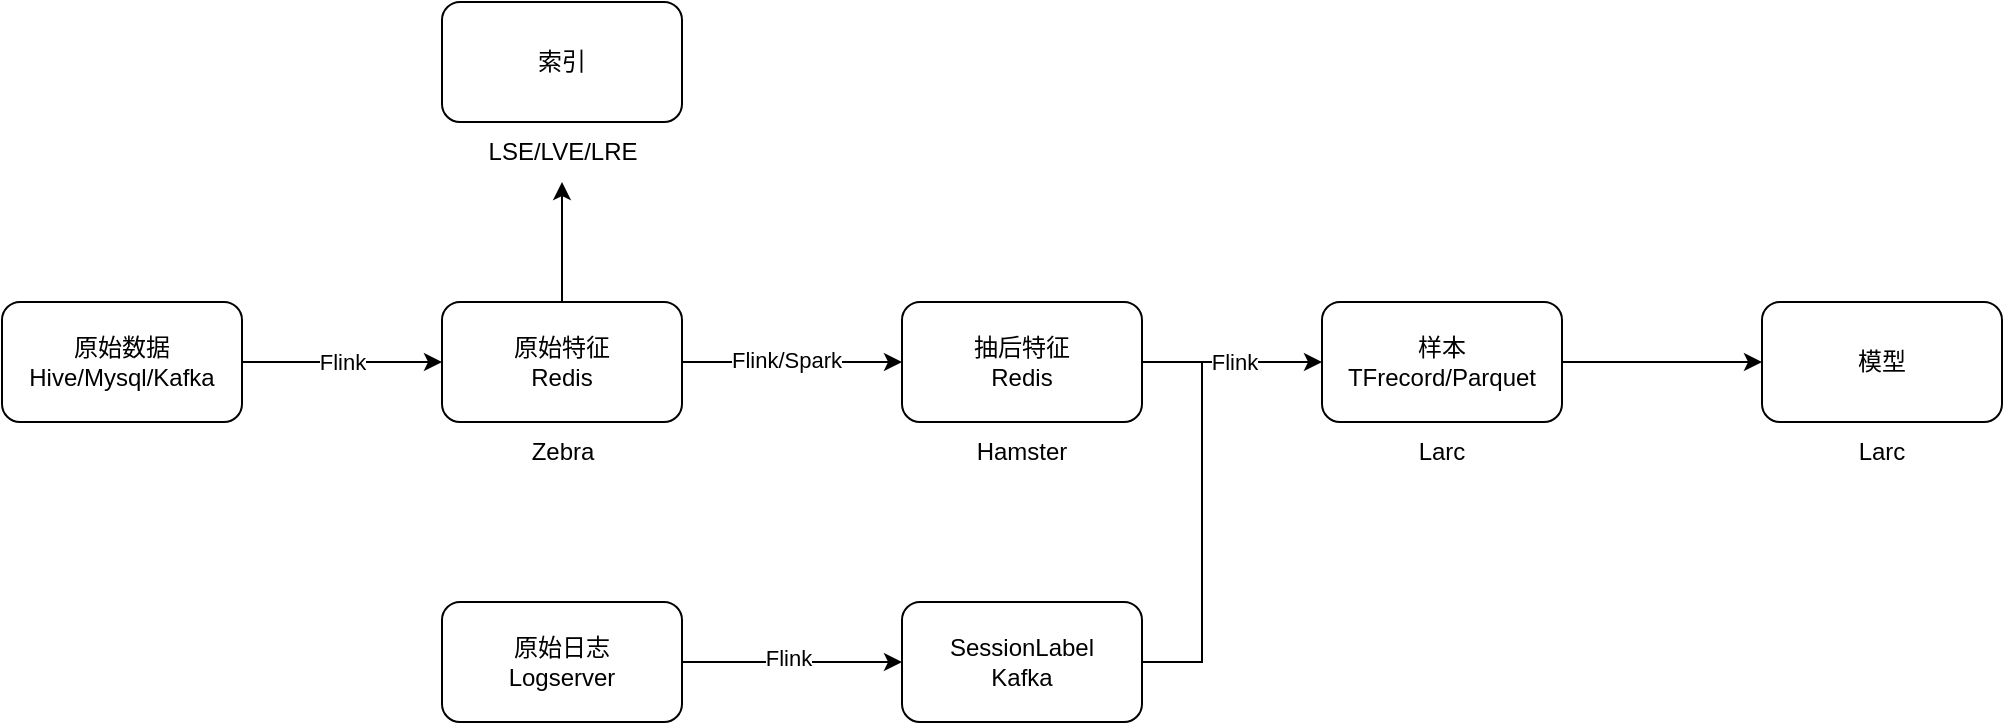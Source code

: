 <mxfile version="26.0.2">
  <diagram name="Page-1" id="Rh6VlPvLoZntSHXJzEm3">
    <mxGraphModel dx="1026" dy="1750" grid="1" gridSize="10" guides="1" tooltips="1" connect="1" arrows="1" fold="1" page="1" pageScale="1" pageWidth="850" pageHeight="1100" math="0" shadow="0">
      <root>
        <mxCell id="0" />
        <mxCell id="1" parent="0" />
        <mxCell id="I_cUN8AiSvmmq4-lAWB_-1" value="SessionLabel&lt;div&gt;Kafka&lt;/div&gt;" style="rounded=1;whiteSpace=wrap;html=1;" vertex="1" parent="1">
          <mxGeometry x="580" y="220" width="120" height="60" as="geometry" />
        </mxCell>
        <mxCell id="I_cUN8AiSvmmq4-lAWB_-7" value="Flink" style="edgeStyle=orthogonalEdgeStyle;rounded=0;orthogonalLoop=1;jettySize=auto;html=1;" edge="1" parent="1" source="I_cUN8AiSvmmq4-lAWB_-3" target="I_cUN8AiSvmmq4-lAWB_-5">
          <mxGeometry relative="1" as="geometry" />
        </mxCell>
        <mxCell id="I_cUN8AiSvmmq4-lAWB_-3" value="原始数据&lt;div&gt;&lt;span style=&quot;text-wrap-mode: nowrap;&quot;&gt;Hive/Mysql/Kafka&lt;/span&gt;&lt;/div&gt;" style="rounded=1;whiteSpace=wrap;html=1;" vertex="1" parent="1">
          <mxGeometry x="130" y="70" width="120" height="60" as="geometry" />
        </mxCell>
        <mxCell id="I_cUN8AiSvmmq4-lAWB_-11" value="" style="edgeStyle=orthogonalEdgeStyle;rounded=0;orthogonalLoop=1;jettySize=auto;html=1;" edge="1" parent="1" source="I_cUN8AiSvmmq4-lAWB_-5" target="I_cUN8AiSvmmq4-lAWB_-9">
          <mxGeometry relative="1" as="geometry" />
        </mxCell>
        <mxCell id="I_cUN8AiSvmmq4-lAWB_-14" value="" style="edgeStyle=orthogonalEdgeStyle;rounded=0;orthogonalLoop=1;jettySize=auto;html=1;" edge="1" parent="1" source="I_cUN8AiSvmmq4-lAWB_-5" target="I_cUN8AiSvmmq4-lAWB_-12">
          <mxGeometry relative="1" as="geometry" />
        </mxCell>
        <mxCell id="I_cUN8AiSvmmq4-lAWB_-15" value="Flink/Spark" style="edgeLabel;html=1;align=center;verticalAlign=middle;resizable=0;points=[];" vertex="1" connectable="0" parent="I_cUN8AiSvmmq4-lAWB_-14">
          <mxGeometry x="-0.067" y="1" relative="1" as="geometry">
            <mxPoint as="offset" />
          </mxGeometry>
        </mxCell>
        <mxCell id="I_cUN8AiSvmmq4-lAWB_-5" value="原始特征&lt;div&gt;Redis&lt;/div&gt;" style="rounded=1;whiteSpace=wrap;html=1;" vertex="1" parent="1">
          <mxGeometry x="350" y="70" width="120" height="60" as="geometry" />
        </mxCell>
        <mxCell id="I_cUN8AiSvmmq4-lAWB_-6" value="Zebra" style="text;html=1;align=center;verticalAlign=middle;resizable=0;points=[];autosize=1;strokeColor=none;fillColor=none;" vertex="1" parent="1">
          <mxGeometry x="385" y="130" width="50" height="30" as="geometry" />
        </mxCell>
        <mxCell id="I_cUN8AiSvmmq4-lAWB_-8" value="索引" style="rounded=1;whiteSpace=wrap;html=1;" vertex="1" parent="1">
          <mxGeometry x="350" y="-80" width="120" height="60" as="geometry" />
        </mxCell>
        <mxCell id="I_cUN8AiSvmmq4-lAWB_-9" value="LSE/LVE/LRE" style="text;html=1;align=center;verticalAlign=middle;resizable=0;points=[];autosize=1;strokeColor=none;fillColor=none;" vertex="1" parent="1">
          <mxGeometry x="360" y="-20" width="100" height="30" as="geometry" />
        </mxCell>
        <mxCell id="I_cUN8AiSvmmq4-lAWB_-12" value="抽后特征&lt;div&gt;Redis&lt;/div&gt;" style="rounded=1;whiteSpace=wrap;html=1;" vertex="1" parent="1">
          <mxGeometry x="580" y="70" width="120" height="60" as="geometry" />
        </mxCell>
        <mxCell id="I_cUN8AiSvmmq4-lAWB_-13" value="Hamster" style="text;html=1;align=center;verticalAlign=middle;whiteSpace=wrap;rounded=0;" vertex="1" parent="1">
          <mxGeometry x="610" y="130" width="60" height="30" as="geometry" />
        </mxCell>
        <mxCell id="I_cUN8AiSvmmq4-lAWB_-16" value="原始日志&lt;div&gt;Logserver&lt;/div&gt;" style="rounded=1;whiteSpace=wrap;html=1;" vertex="1" parent="1">
          <mxGeometry x="350" y="220" width="120" height="60" as="geometry" />
        </mxCell>
        <mxCell id="I_cUN8AiSvmmq4-lAWB_-21" value="" style="endArrow=classic;html=1;rounded=0;entryX=0;entryY=0.5;entryDx=0;entryDy=0;exitX=1;exitY=0.5;exitDx=0;exitDy=0;" edge="1" parent="1" source="I_cUN8AiSvmmq4-lAWB_-16" target="I_cUN8AiSvmmq4-lAWB_-1">
          <mxGeometry width="50" height="50" relative="1" as="geometry">
            <mxPoint x="480" y="250" as="sourcePoint" />
            <mxPoint x="530" y="200" as="targetPoint" />
          </mxGeometry>
        </mxCell>
        <mxCell id="I_cUN8AiSvmmq4-lAWB_-22" value="Flink" style="edgeLabel;html=1;align=center;verticalAlign=middle;resizable=0;points=[];" vertex="1" connectable="0" parent="I_cUN8AiSvmmq4-lAWB_-21">
          <mxGeometry x="-0.04" y="2" relative="1" as="geometry">
            <mxPoint as="offset" />
          </mxGeometry>
        </mxCell>
        <mxCell id="I_cUN8AiSvmmq4-lAWB_-30" value="" style="edgeStyle=orthogonalEdgeStyle;rounded=0;orthogonalLoop=1;jettySize=auto;html=1;" edge="1" parent="1" source="I_cUN8AiSvmmq4-lAWB_-23" target="I_cUN8AiSvmmq4-lAWB_-29">
          <mxGeometry relative="1" as="geometry" />
        </mxCell>
        <mxCell id="I_cUN8AiSvmmq4-lAWB_-23" value="样本&lt;div&gt;TFrecord/Parquet&lt;/div&gt;" style="rounded=1;whiteSpace=wrap;html=1;" vertex="1" parent="1">
          <mxGeometry x="790" y="70" width="120" height="60" as="geometry" />
        </mxCell>
        <mxCell id="I_cUN8AiSvmmq4-lAWB_-24" value="" style="endArrow=classic;html=1;rounded=0;entryX=0;entryY=0.5;entryDx=0;entryDy=0;" edge="1" parent="1" target="I_cUN8AiSvmmq4-lAWB_-23">
          <mxGeometry width="50" height="50" relative="1" as="geometry">
            <mxPoint x="700" y="100" as="sourcePoint" />
            <mxPoint x="750" y="50" as="targetPoint" />
          </mxGeometry>
        </mxCell>
        <mxCell id="I_cUN8AiSvmmq4-lAWB_-25" value="Flink" style="edgeLabel;html=1;align=center;verticalAlign=middle;resizable=0;points=[];" vertex="1" connectable="0" parent="I_cUN8AiSvmmq4-lAWB_-24">
          <mxGeometry x="0.022" y="4" relative="1" as="geometry">
            <mxPoint y="4" as="offset" />
          </mxGeometry>
        </mxCell>
        <mxCell id="I_cUN8AiSvmmq4-lAWB_-27" value="" style="endArrow=none;html=1;rounded=0;" edge="1" parent="1">
          <mxGeometry width="50" height="50" relative="1" as="geometry">
            <mxPoint x="700" y="250" as="sourcePoint" />
            <mxPoint x="730" y="100" as="targetPoint" />
            <Array as="points">
              <mxPoint x="730" y="250" />
            </Array>
          </mxGeometry>
        </mxCell>
        <mxCell id="I_cUN8AiSvmmq4-lAWB_-28" value="Larc" style="text;html=1;align=center;verticalAlign=middle;whiteSpace=wrap;rounded=0;" vertex="1" parent="1">
          <mxGeometry x="820" y="130" width="60" height="30" as="geometry" />
        </mxCell>
        <mxCell id="I_cUN8AiSvmmq4-lAWB_-29" value="模型" style="rounded=1;whiteSpace=wrap;html=1;" vertex="1" parent="1">
          <mxGeometry x="1010" y="70" width="120" height="60" as="geometry" />
        </mxCell>
        <mxCell id="I_cUN8AiSvmmq4-lAWB_-31" value="Larc" style="text;html=1;align=center;verticalAlign=middle;whiteSpace=wrap;rounded=0;" vertex="1" parent="1">
          <mxGeometry x="1040" y="130" width="60" height="30" as="geometry" />
        </mxCell>
      </root>
    </mxGraphModel>
  </diagram>
</mxfile>
